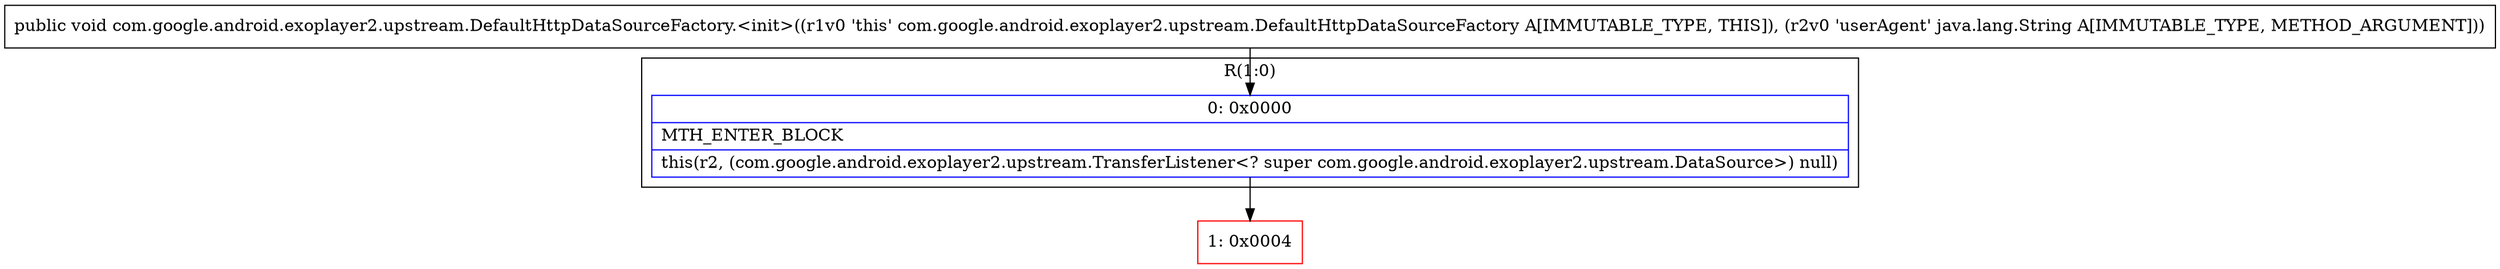 digraph "CFG forcom.google.android.exoplayer2.upstream.DefaultHttpDataSourceFactory.\<init\>(Ljava\/lang\/String;)V" {
subgraph cluster_Region_816209510 {
label = "R(1:0)";
node [shape=record,color=blue];
Node_0 [shape=record,label="{0\:\ 0x0000|MTH_ENTER_BLOCK\l|this(r2, (com.google.android.exoplayer2.upstream.TransferListener\<? super com.google.android.exoplayer2.upstream.DataSource\>) null)\l}"];
}
Node_1 [shape=record,color=red,label="{1\:\ 0x0004}"];
MethodNode[shape=record,label="{public void com.google.android.exoplayer2.upstream.DefaultHttpDataSourceFactory.\<init\>((r1v0 'this' com.google.android.exoplayer2.upstream.DefaultHttpDataSourceFactory A[IMMUTABLE_TYPE, THIS]), (r2v0 'userAgent' java.lang.String A[IMMUTABLE_TYPE, METHOD_ARGUMENT])) }"];
MethodNode -> Node_0;
Node_0 -> Node_1;
}

